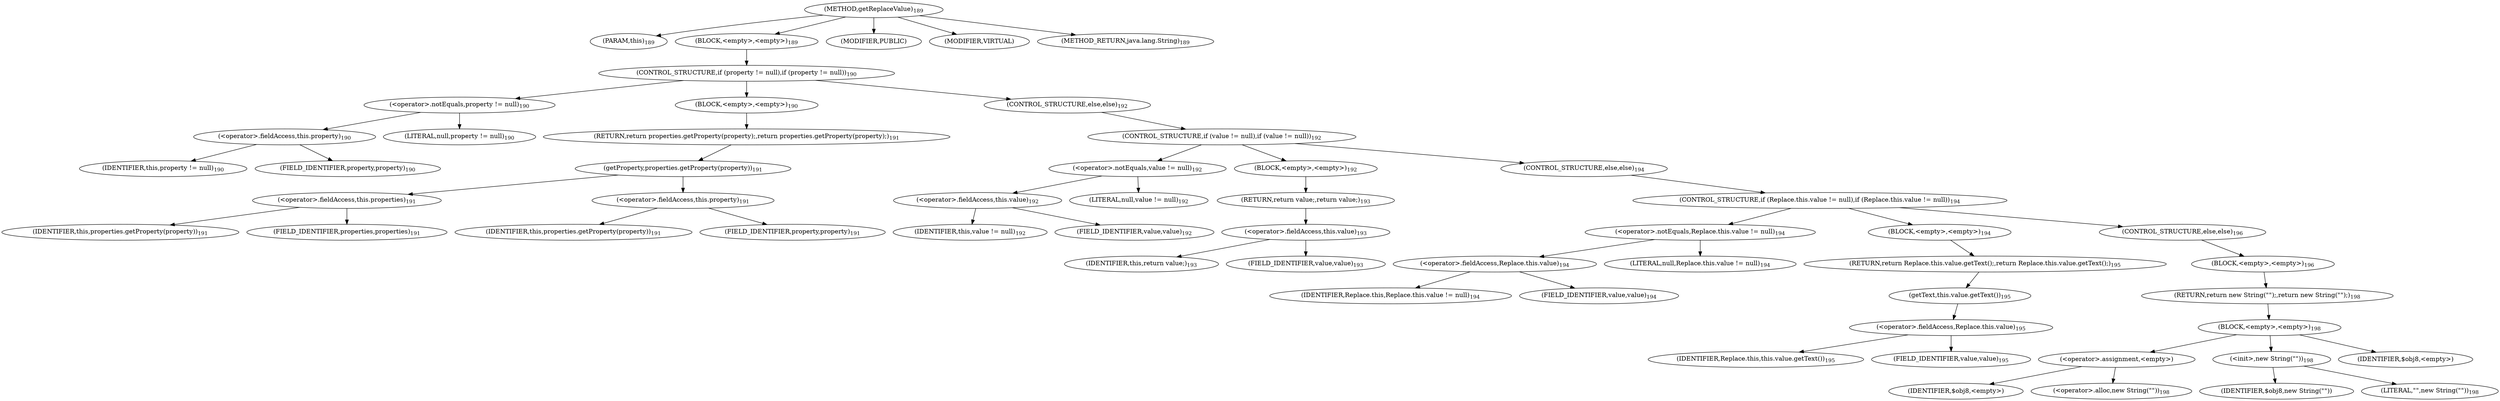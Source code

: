 digraph "getReplaceValue" {  
"344" [label = <(METHOD,getReplaceValue)<SUB>189</SUB>> ]
"19" [label = <(PARAM,this)<SUB>189</SUB>> ]
"345" [label = <(BLOCK,&lt;empty&gt;,&lt;empty&gt;)<SUB>189</SUB>> ]
"346" [label = <(CONTROL_STRUCTURE,if (property != null),if (property != null))<SUB>190</SUB>> ]
"347" [label = <(&lt;operator&gt;.notEquals,property != null)<SUB>190</SUB>> ]
"348" [label = <(&lt;operator&gt;.fieldAccess,this.property)<SUB>190</SUB>> ]
"349" [label = <(IDENTIFIER,this,property != null)<SUB>190</SUB>> ]
"350" [label = <(FIELD_IDENTIFIER,property,property)<SUB>190</SUB>> ]
"351" [label = <(LITERAL,null,property != null)<SUB>190</SUB>> ]
"352" [label = <(BLOCK,&lt;empty&gt;,&lt;empty&gt;)<SUB>190</SUB>> ]
"353" [label = <(RETURN,return properties.getProperty(property);,return properties.getProperty(property);)<SUB>191</SUB>> ]
"354" [label = <(getProperty,properties.getProperty(property))<SUB>191</SUB>> ]
"355" [label = <(&lt;operator&gt;.fieldAccess,this.properties)<SUB>191</SUB>> ]
"356" [label = <(IDENTIFIER,this,properties.getProperty(property))<SUB>191</SUB>> ]
"357" [label = <(FIELD_IDENTIFIER,properties,properties)<SUB>191</SUB>> ]
"358" [label = <(&lt;operator&gt;.fieldAccess,this.property)<SUB>191</SUB>> ]
"359" [label = <(IDENTIFIER,this,properties.getProperty(property))<SUB>191</SUB>> ]
"360" [label = <(FIELD_IDENTIFIER,property,property)<SUB>191</SUB>> ]
"361" [label = <(CONTROL_STRUCTURE,else,else)<SUB>192</SUB>> ]
"362" [label = <(CONTROL_STRUCTURE,if (value != null),if (value != null))<SUB>192</SUB>> ]
"363" [label = <(&lt;operator&gt;.notEquals,value != null)<SUB>192</SUB>> ]
"364" [label = <(&lt;operator&gt;.fieldAccess,this.value)<SUB>192</SUB>> ]
"365" [label = <(IDENTIFIER,this,value != null)<SUB>192</SUB>> ]
"366" [label = <(FIELD_IDENTIFIER,value,value)<SUB>192</SUB>> ]
"367" [label = <(LITERAL,null,value != null)<SUB>192</SUB>> ]
"368" [label = <(BLOCK,&lt;empty&gt;,&lt;empty&gt;)<SUB>192</SUB>> ]
"369" [label = <(RETURN,return value;,return value;)<SUB>193</SUB>> ]
"370" [label = <(&lt;operator&gt;.fieldAccess,this.value)<SUB>193</SUB>> ]
"371" [label = <(IDENTIFIER,this,return value;)<SUB>193</SUB>> ]
"372" [label = <(FIELD_IDENTIFIER,value,value)<SUB>193</SUB>> ]
"373" [label = <(CONTROL_STRUCTURE,else,else)<SUB>194</SUB>> ]
"374" [label = <(CONTROL_STRUCTURE,if (Replace.this.value != null),if (Replace.this.value != null))<SUB>194</SUB>> ]
"375" [label = <(&lt;operator&gt;.notEquals,Replace.this.value != null)<SUB>194</SUB>> ]
"376" [label = <(&lt;operator&gt;.fieldAccess,Replace.this.value)<SUB>194</SUB>> ]
"18" [label = <(IDENTIFIER,Replace.this,Replace.this.value != null)<SUB>194</SUB>> ]
"377" [label = <(FIELD_IDENTIFIER,value,value)<SUB>194</SUB>> ]
"378" [label = <(LITERAL,null,Replace.this.value != null)<SUB>194</SUB>> ]
"379" [label = <(BLOCK,&lt;empty&gt;,&lt;empty&gt;)<SUB>194</SUB>> ]
"380" [label = <(RETURN,return Replace.this.value.getText();,return Replace.this.value.getText();)<SUB>195</SUB>> ]
"381" [label = <(getText,this.value.getText())<SUB>195</SUB>> ]
"382" [label = <(&lt;operator&gt;.fieldAccess,Replace.this.value)<SUB>195</SUB>> ]
"20" [label = <(IDENTIFIER,Replace.this,this.value.getText())<SUB>195</SUB>> ]
"383" [label = <(FIELD_IDENTIFIER,value,value)<SUB>195</SUB>> ]
"384" [label = <(CONTROL_STRUCTURE,else,else)<SUB>196</SUB>> ]
"385" [label = <(BLOCK,&lt;empty&gt;,&lt;empty&gt;)<SUB>196</SUB>> ]
"386" [label = <(RETURN,return new String(&quot;&quot;);,return new String(&quot;&quot;);)<SUB>198</SUB>> ]
"387" [label = <(BLOCK,&lt;empty&gt;,&lt;empty&gt;)<SUB>198</SUB>> ]
"388" [label = <(&lt;operator&gt;.assignment,&lt;empty&gt;)> ]
"389" [label = <(IDENTIFIER,$obj8,&lt;empty&gt;)> ]
"390" [label = <(&lt;operator&gt;.alloc,new String(&quot;&quot;))<SUB>198</SUB>> ]
"391" [label = <(&lt;init&gt;,new String(&quot;&quot;))<SUB>198</SUB>> ]
"392" [label = <(IDENTIFIER,$obj8,new String(&quot;&quot;))> ]
"393" [label = <(LITERAL,&quot;&quot;,new String(&quot;&quot;))<SUB>198</SUB>> ]
"394" [label = <(IDENTIFIER,$obj8,&lt;empty&gt;)> ]
"395" [label = <(MODIFIER,PUBLIC)> ]
"396" [label = <(MODIFIER,VIRTUAL)> ]
"397" [label = <(METHOD_RETURN,java.lang.String)<SUB>189</SUB>> ]
  "344" -> "19" 
  "344" -> "345" 
  "344" -> "395" 
  "344" -> "396" 
  "344" -> "397" 
  "345" -> "346" 
  "346" -> "347" 
  "346" -> "352" 
  "346" -> "361" 
  "347" -> "348" 
  "347" -> "351" 
  "348" -> "349" 
  "348" -> "350" 
  "352" -> "353" 
  "353" -> "354" 
  "354" -> "355" 
  "354" -> "358" 
  "355" -> "356" 
  "355" -> "357" 
  "358" -> "359" 
  "358" -> "360" 
  "361" -> "362" 
  "362" -> "363" 
  "362" -> "368" 
  "362" -> "373" 
  "363" -> "364" 
  "363" -> "367" 
  "364" -> "365" 
  "364" -> "366" 
  "368" -> "369" 
  "369" -> "370" 
  "370" -> "371" 
  "370" -> "372" 
  "373" -> "374" 
  "374" -> "375" 
  "374" -> "379" 
  "374" -> "384" 
  "375" -> "376" 
  "375" -> "378" 
  "376" -> "18" 
  "376" -> "377" 
  "379" -> "380" 
  "380" -> "381" 
  "381" -> "382" 
  "382" -> "20" 
  "382" -> "383" 
  "384" -> "385" 
  "385" -> "386" 
  "386" -> "387" 
  "387" -> "388" 
  "387" -> "391" 
  "387" -> "394" 
  "388" -> "389" 
  "388" -> "390" 
  "391" -> "392" 
  "391" -> "393" 
}
